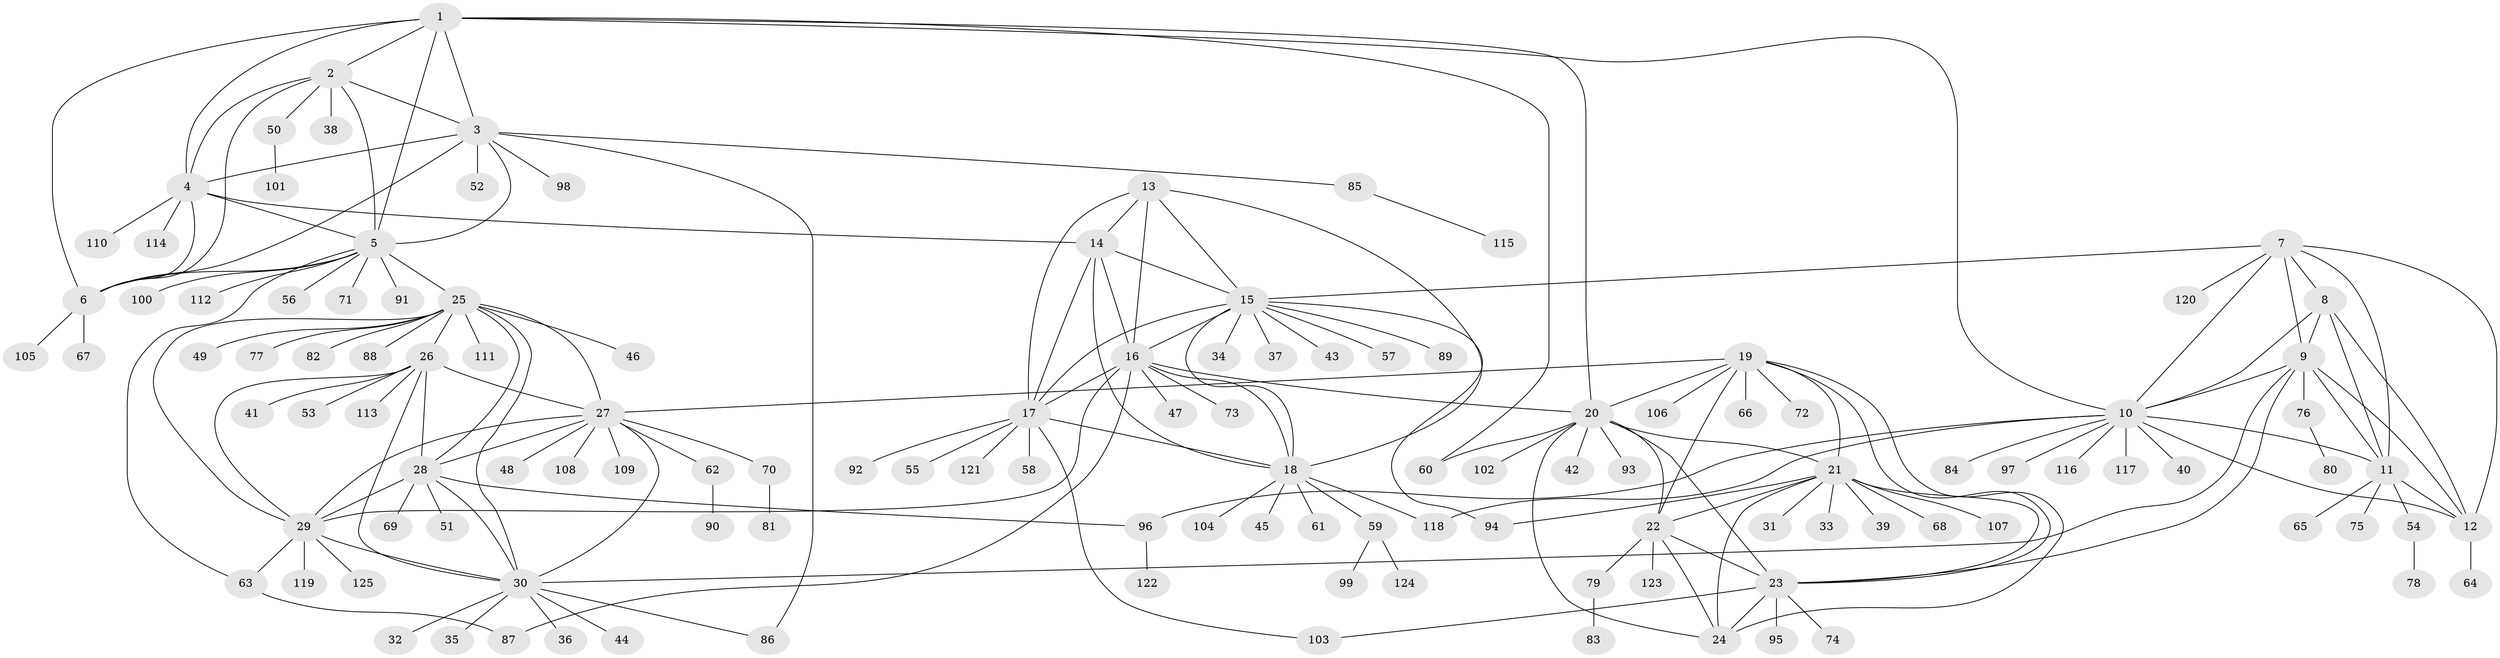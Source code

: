 // coarse degree distribution, {16: 0.01, 10: 0.04, 6: 0.03, 5: 0.01, 8: 0.01, 3: 0.03, 9: 0.02, 13: 0.02, 7: 0.01, 12: 0.02, 4: 0.01, 1: 0.71, 2: 0.08}
// Generated by graph-tools (version 1.1) at 2025/24/03/03/25 07:24:12]
// undirected, 125 vertices, 188 edges
graph export_dot {
graph [start="1"]
  node [color=gray90,style=filled];
  1;
  2;
  3;
  4;
  5;
  6;
  7;
  8;
  9;
  10;
  11;
  12;
  13;
  14;
  15;
  16;
  17;
  18;
  19;
  20;
  21;
  22;
  23;
  24;
  25;
  26;
  27;
  28;
  29;
  30;
  31;
  32;
  33;
  34;
  35;
  36;
  37;
  38;
  39;
  40;
  41;
  42;
  43;
  44;
  45;
  46;
  47;
  48;
  49;
  50;
  51;
  52;
  53;
  54;
  55;
  56;
  57;
  58;
  59;
  60;
  61;
  62;
  63;
  64;
  65;
  66;
  67;
  68;
  69;
  70;
  71;
  72;
  73;
  74;
  75;
  76;
  77;
  78;
  79;
  80;
  81;
  82;
  83;
  84;
  85;
  86;
  87;
  88;
  89;
  90;
  91;
  92;
  93;
  94;
  95;
  96;
  97;
  98;
  99;
  100;
  101;
  102;
  103;
  104;
  105;
  106;
  107;
  108;
  109;
  110;
  111;
  112;
  113;
  114;
  115;
  116;
  117;
  118;
  119;
  120;
  121;
  122;
  123;
  124;
  125;
  1 -- 2;
  1 -- 3;
  1 -- 4;
  1 -- 5;
  1 -- 6;
  1 -- 10;
  1 -- 20;
  1 -- 60;
  2 -- 3;
  2 -- 4;
  2 -- 5;
  2 -- 6;
  2 -- 38;
  2 -- 50;
  3 -- 4;
  3 -- 5;
  3 -- 6;
  3 -- 52;
  3 -- 85;
  3 -- 86;
  3 -- 98;
  4 -- 5;
  4 -- 6;
  4 -- 14;
  4 -- 110;
  4 -- 114;
  5 -- 6;
  5 -- 25;
  5 -- 56;
  5 -- 63;
  5 -- 71;
  5 -- 91;
  5 -- 100;
  5 -- 112;
  6 -- 67;
  6 -- 105;
  7 -- 8;
  7 -- 9;
  7 -- 10;
  7 -- 11;
  7 -- 12;
  7 -- 15;
  7 -- 120;
  8 -- 9;
  8 -- 10;
  8 -- 11;
  8 -- 12;
  9 -- 10;
  9 -- 11;
  9 -- 12;
  9 -- 23;
  9 -- 30;
  9 -- 76;
  10 -- 11;
  10 -- 12;
  10 -- 40;
  10 -- 84;
  10 -- 96;
  10 -- 97;
  10 -- 116;
  10 -- 117;
  10 -- 118;
  11 -- 12;
  11 -- 54;
  11 -- 65;
  11 -- 75;
  12 -- 64;
  13 -- 14;
  13 -- 15;
  13 -- 16;
  13 -- 17;
  13 -- 18;
  14 -- 15;
  14 -- 16;
  14 -- 17;
  14 -- 18;
  15 -- 16;
  15 -- 17;
  15 -- 18;
  15 -- 34;
  15 -- 37;
  15 -- 43;
  15 -- 57;
  15 -- 89;
  15 -- 94;
  16 -- 17;
  16 -- 18;
  16 -- 20;
  16 -- 29;
  16 -- 47;
  16 -- 73;
  16 -- 87;
  17 -- 18;
  17 -- 55;
  17 -- 58;
  17 -- 92;
  17 -- 103;
  17 -- 121;
  18 -- 45;
  18 -- 59;
  18 -- 61;
  18 -- 104;
  18 -- 118;
  19 -- 20;
  19 -- 21;
  19 -- 22;
  19 -- 23;
  19 -- 24;
  19 -- 27;
  19 -- 66;
  19 -- 72;
  19 -- 106;
  20 -- 21;
  20 -- 22;
  20 -- 23;
  20 -- 24;
  20 -- 42;
  20 -- 60;
  20 -- 93;
  20 -- 102;
  21 -- 22;
  21 -- 23;
  21 -- 24;
  21 -- 31;
  21 -- 33;
  21 -- 39;
  21 -- 68;
  21 -- 94;
  21 -- 107;
  22 -- 23;
  22 -- 24;
  22 -- 79;
  22 -- 123;
  23 -- 24;
  23 -- 74;
  23 -- 95;
  23 -- 103;
  25 -- 26;
  25 -- 27;
  25 -- 28;
  25 -- 29;
  25 -- 30;
  25 -- 46;
  25 -- 49;
  25 -- 77;
  25 -- 82;
  25 -- 88;
  25 -- 111;
  26 -- 27;
  26 -- 28;
  26 -- 29;
  26 -- 30;
  26 -- 41;
  26 -- 53;
  26 -- 113;
  27 -- 28;
  27 -- 29;
  27 -- 30;
  27 -- 48;
  27 -- 62;
  27 -- 70;
  27 -- 108;
  27 -- 109;
  28 -- 29;
  28 -- 30;
  28 -- 51;
  28 -- 69;
  28 -- 96;
  29 -- 30;
  29 -- 63;
  29 -- 119;
  29 -- 125;
  30 -- 32;
  30 -- 35;
  30 -- 36;
  30 -- 44;
  30 -- 86;
  50 -- 101;
  54 -- 78;
  59 -- 99;
  59 -- 124;
  62 -- 90;
  63 -- 87;
  70 -- 81;
  76 -- 80;
  79 -- 83;
  85 -- 115;
  96 -- 122;
}
